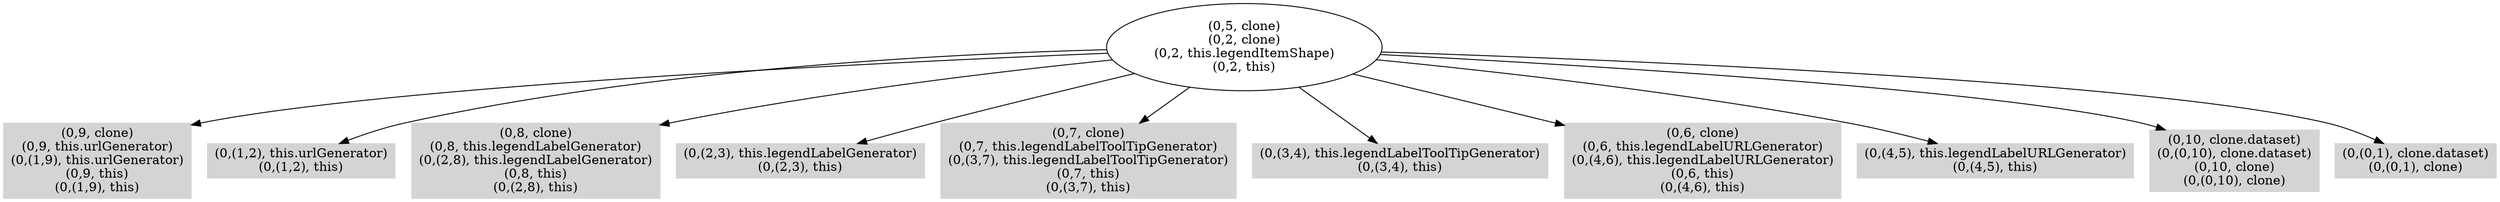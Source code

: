 digraph { 
3820 [shape=box,style=filled,color=".0 .0 .83",label="(0,9, clone)\n(0,9, this.urlGenerator)\n(0,(1,9), this.urlGenerator)\n(0,9, this)\n(0,(1,9), this)"];
3821 [shape=box,style=filled,color=".0 .0 .83",label="(0,(1,2), this.urlGenerator)\n(0,(1,2), this)"];
3822 [shape=box,style=filled,color=".0 .0 .83",label="(0,8, clone)\n(0,8, this.legendLabelGenerator)\n(0,(2,8), this.legendLabelGenerator)\n(0,8, this)\n(0,(2,8), this)"];
3823 [shape=box,style=filled,color=".0 .0 .83",label="(0,(2,3), this.legendLabelGenerator)\n(0,(2,3), this)"];
3824 [shape=box,style=filled,color=".0 .0 .83",label="(0,7, clone)\n(0,7, this.legendLabelToolTipGenerator)\n(0,(3,7), this.legendLabelToolTipGenerator)\n(0,7, this)\n(0,(3,7), this)"];
3825 [shape=box,style=filled,color=".0 .0 .83",label="(0,(3,4), this.legendLabelToolTipGenerator)\n(0,(3,4), this)"];
3826 [shape=box,style=filled,color=".0 .0 .83",label="(0,6, clone)\n(0,6, this.legendLabelURLGenerator)\n(0,(4,6), this.legendLabelURLGenerator)\n(0,6, this)\n(0,(4,6), this)"];
3827 [shape=box,style=filled,color=".0 .0 .83",label="(0,(4,5), this.legendLabelURLGenerator)\n(0,(4,5), this)"];
3828 [shape=box,style=filled,color=".0 .0 .83",label="(0,10, clone.dataset)\n(0,(0,10), clone.dataset)\n(0,10, clone)\n(0,(0,10), clone)"];
3829 [shape=box,style=filled,color=".0 .0 .83",label="(0,(0,1), clone.dataset)\n(0,(0,1), clone)"];
3830 [label="(0,5, clone)\n(0,2, clone)\n(0,2, this.legendItemShape)\n(0,2, this)"];
3830 -> 3820;
3830 -> 3821;
3830 -> 3822;
3830 -> 3823;
3830 -> 3824;
3830 -> 3825;
3830 -> 3826;
3830 -> 3827;
3830 -> 3828;
3830 -> 3829;
}